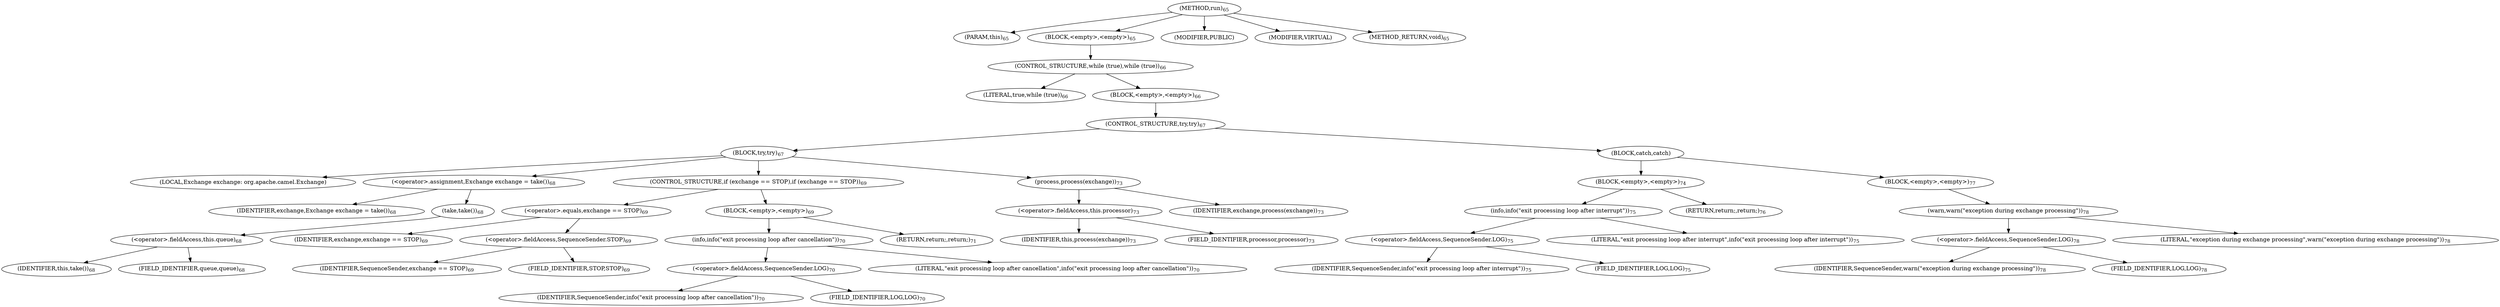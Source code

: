 digraph "run" {  
"85" [label = <(METHOD,run)<SUB>65</SUB>> ]
"86" [label = <(PARAM,this)<SUB>65</SUB>> ]
"87" [label = <(BLOCK,&lt;empty&gt;,&lt;empty&gt;)<SUB>65</SUB>> ]
"88" [label = <(CONTROL_STRUCTURE,while (true),while (true))<SUB>66</SUB>> ]
"89" [label = <(LITERAL,true,while (true))<SUB>66</SUB>> ]
"90" [label = <(BLOCK,&lt;empty&gt;,&lt;empty&gt;)<SUB>66</SUB>> ]
"91" [label = <(CONTROL_STRUCTURE,try,try)<SUB>67</SUB>> ]
"92" [label = <(BLOCK,try,try)<SUB>67</SUB>> ]
"93" [label = <(LOCAL,Exchange exchange: org.apache.camel.Exchange)> ]
"94" [label = <(&lt;operator&gt;.assignment,Exchange exchange = take())<SUB>68</SUB>> ]
"95" [label = <(IDENTIFIER,exchange,Exchange exchange = take())<SUB>68</SUB>> ]
"96" [label = <(take,take())<SUB>68</SUB>> ]
"97" [label = <(&lt;operator&gt;.fieldAccess,this.queue)<SUB>68</SUB>> ]
"98" [label = <(IDENTIFIER,this,take())<SUB>68</SUB>> ]
"99" [label = <(FIELD_IDENTIFIER,queue,queue)<SUB>68</SUB>> ]
"100" [label = <(CONTROL_STRUCTURE,if (exchange == STOP),if (exchange == STOP))<SUB>69</SUB>> ]
"101" [label = <(&lt;operator&gt;.equals,exchange == STOP)<SUB>69</SUB>> ]
"102" [label = <(IDENTIFIER,exchange,exchange == STOP)<SUB>69</SUB>> ]
"103" [label = <(&lt;operator&gt;.fieldAccess,SequenceSender.STOP)<SUB>69</SUB>> ]
"104" [label = <(IDENTIFIER,SequenceSender,exchange == STOP)<SUB>69</SUB>> ]
"105" [label = <(FIELD_IDENTIFIER,STOP,STOP)<SUB>69</SUB>> ]
"106" [label = <(BLOCK,&lt;empty&gt;,&lt;empty&gt;)<SUB>69</SUB>> ]
"107" [label = <(info,info(&quot;exit processing loop after cancellation&quot;))<SUB>70</SUB>> ]
"108" [label = <(&lt;operator&gt;.fieldAccess,SequenceSender.LOG)<SUB>70</SUB>> ]
"109" [label = <(IDENTIFIER,SequenceSender,info(&quot;exit processing loop after cancellation&quot;))<SUB>70</SUB>> ]
"110" [label = <(FIELD_IDENTIFIER,LOG,LOG)<SUB>70</SUB>> ]
"111" [label = <(LITERAL,&quot;exit processing loop after cancellation&quot;,info(&quot;exit processing loop after cancellation&quot;))<SUB>70</SUB>> ]
"112" [label = <(RETURN,return;,return;)<SUB>71</SUB>> ]
"113" [label = <(process,process(exchange))<SUB>73</SUB>> ]
"114" [label = <(&lt;operator&gt;.fieldAccess,this.processor)<SUB>73</SUB>> ]
"115" [label = <(IDENTIFIER,this,process(exchange))<SUB>73</SUB>> ]
"116" [label = <(FIELD_IDENTIFIER,processor,processor)<SUB>73</SUB>> ]
"117" [label = <(IDENTIFIER,exchange,process(exchange))<SUB>73</SUB>> ]
"118" [label = <(BLOCK,catch,catch)> ]
"119" [label = <(BLOCK,&lt;empty&gt;,&lt;empty&gt;)<SUB>74</SUB>> ]
"120" [label = <(info,info(&quot;exit processing loop after interrupt&quot;))<SUB>75</SUB>> ]
"121" [label = <(&lt;operator&gt;.fieldAccess,SequenceSender.LOG)<SUB>75</SUB>> ]
"122" [label = <(IDENTIFIER,SequenceSender,info(&quot;exit processing loop after interrupt&quot;))<SUB>75</SUB>> ]
"123" [label = <(FIELD_IDENTIFIER,LOG,LOG)<SUB>75</SUB>> ]
"124" [label = <(LITERAL,&quot;exit processing loop after interrupt&quot;,info(&quot;exit processing loop after interrupt&quot;))<SUB>75</SUB>> ]
"125" [label = <(RETURN,return;,return;)<SUB>76</SUB>> ]
"126" [label = <(BLOCK,&lt;empty&gt;,&lt;empty&gt;)<SUB>77</SUB>> ]
"127" [label = <(warn,warn(&quot;exception during exchange processing&quot;))<SUB>78</SUB>> ]
"128" [label = <(&lt;operator&gt;.fieldAccess,SequenceSender.LOG)<SUB>78</SUB>> ]
"129" [label = <(IDENTIFIER,SequenceSender,warn(&quot;exception during exchange processing&quot;))<SUB>78</SUB>> ]
"130" [label = <(FIELD_IDENTIFIER,LOG,LOG)<SUB>78</SUB>> ]
"131" [label = <(LITERAL,&quot;exception during exchange processing&quot;,warn(&quot;exception during exchange processing&quot;))<SUB>78</SUB>> ]
"132" [label = <(MODIFIER,PUBLIC)> ]
"133" [label = <(MODIFIER,VIRTUAL)> ]
"134" [label = <(METHOD_RETURN,void)<SUB>65</SUB>> ]
  "85" -> "86" 
  "85" -> "87" 
  "85" -> "132" 
  "85" -> "133" 
  "85" -> "134" 
  "87" -> "88" 
  "88" -> "89" 
  "88" -> "90" 
  "90" -> "91" 
  "91" -> "92" 
  "91" -> "118" 
  "92" -> "93" 
  "92" -> "94" 
  "92" -> "100" 
  "92" -> "113" 
  "94" -> "95" 
  "94" -> "96" 
  "96" -> "97" 
  "97" -> "98" 
  "97" -> "99" 
  "100" -> "101" 
  "100" -> "106" 
  "101" -> "102" 
  "101" -> "103" 
  "103" -> "104" 
  "103" -> "105" 
  "106" -> "107" 
  "106" -> "112" 
  "107" -> "108" 
  "107" -> "111" 
  "108" -> "109" 
  "108" -> "110" 
  "113" -> "114" 
  "113" -> "117" 
  "114" -> "115" 
  "114" -> "116" 
  "118" -> "119" 
  "118" -> "126" 
  "119" -> "120" 
  "119" -> "125" 
  "120" -> "121" 
  "120" -> "124" 
  "121" -> "122" 
  "121" -> "123" 
  "126" -> "127" 
  "127" -> "128" 
  "127" -> "131" 
  "128" -> "129" 
  "128" -> "130" 
}
